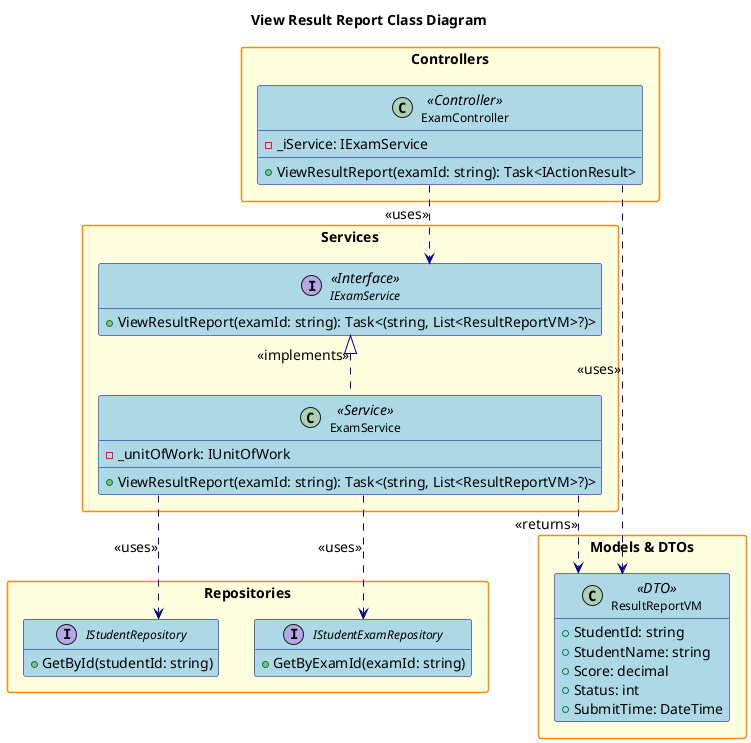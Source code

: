 @startuml
' Simplified View Result Report (Teacher) Class Diagram (giống dạng View List Role)

hide empty members
skinparam packageStyle rectangle
skinparam linetype ortho
skinparam defaultFontSize 14
skinparam defaultFontName Arial
skinparam classFontSize 12
skinparam classFontName Arial
skinparam noteFontSize 11
skinparam noteFontName Arial

skinparam class {
    BackgroundColor LightBlue
    BorderColor DarkBlue
    ArrowColor DarkBlue
    FontSize 12
}

skinparam package {
    BackgroundColor LightYellow
    BorderColor DarkOrange
    FontSize 14
    FontStyle bold
}
skinparam interface {
    BackgroundColor LightGreen
    BorderColor DarkGreen
    FontSize 12
}

title View Result Report Class Diagram

package "Controllers" {
    class ExamController <<Controller>> {
        - _iService: IExamService
        + ViewResultReport(examId: string): Task<IActionResult>
    }
}

package "Services" {
    interface IExamService <<Interface>> {
        + ViewResultReport(examId: string): Task<(string, List<ResultReportVM>?)>
    }
    class ExamService <<Service>> {
        - _unitOfWork: IUnitOfWork
        + ViewResultReport(examId: string): Task<(string, List<ResultReportVM>?)>
    }
}

package "Repositories" {
    interface IStudentExamRepository {
        + GetByExamId(examId: string)
    }
    interface IStudentRepository {
        + GetById(studentId: string)
    }
}

package "Models & DTOs" {
    class ResultReportVM <<DTO>> {
        + StudentId: string
        + StudentName: string
        + Score: decimal
        + Status: int
        + SubmitTime: DateTime
    }
}

' Relationships
ExamController ..> IExamService : <<uses>>
ExamController ..> ResultReportVM : <<uses>>
IExamService <|.. ExamService : <<implements>>
ExamService ..> IStudentExamRepository : <<uses>>
ExamService ..> IStudentRepository : <<uses>>
ExamService ..> ResultReportVM : <<returns>>

@enduml